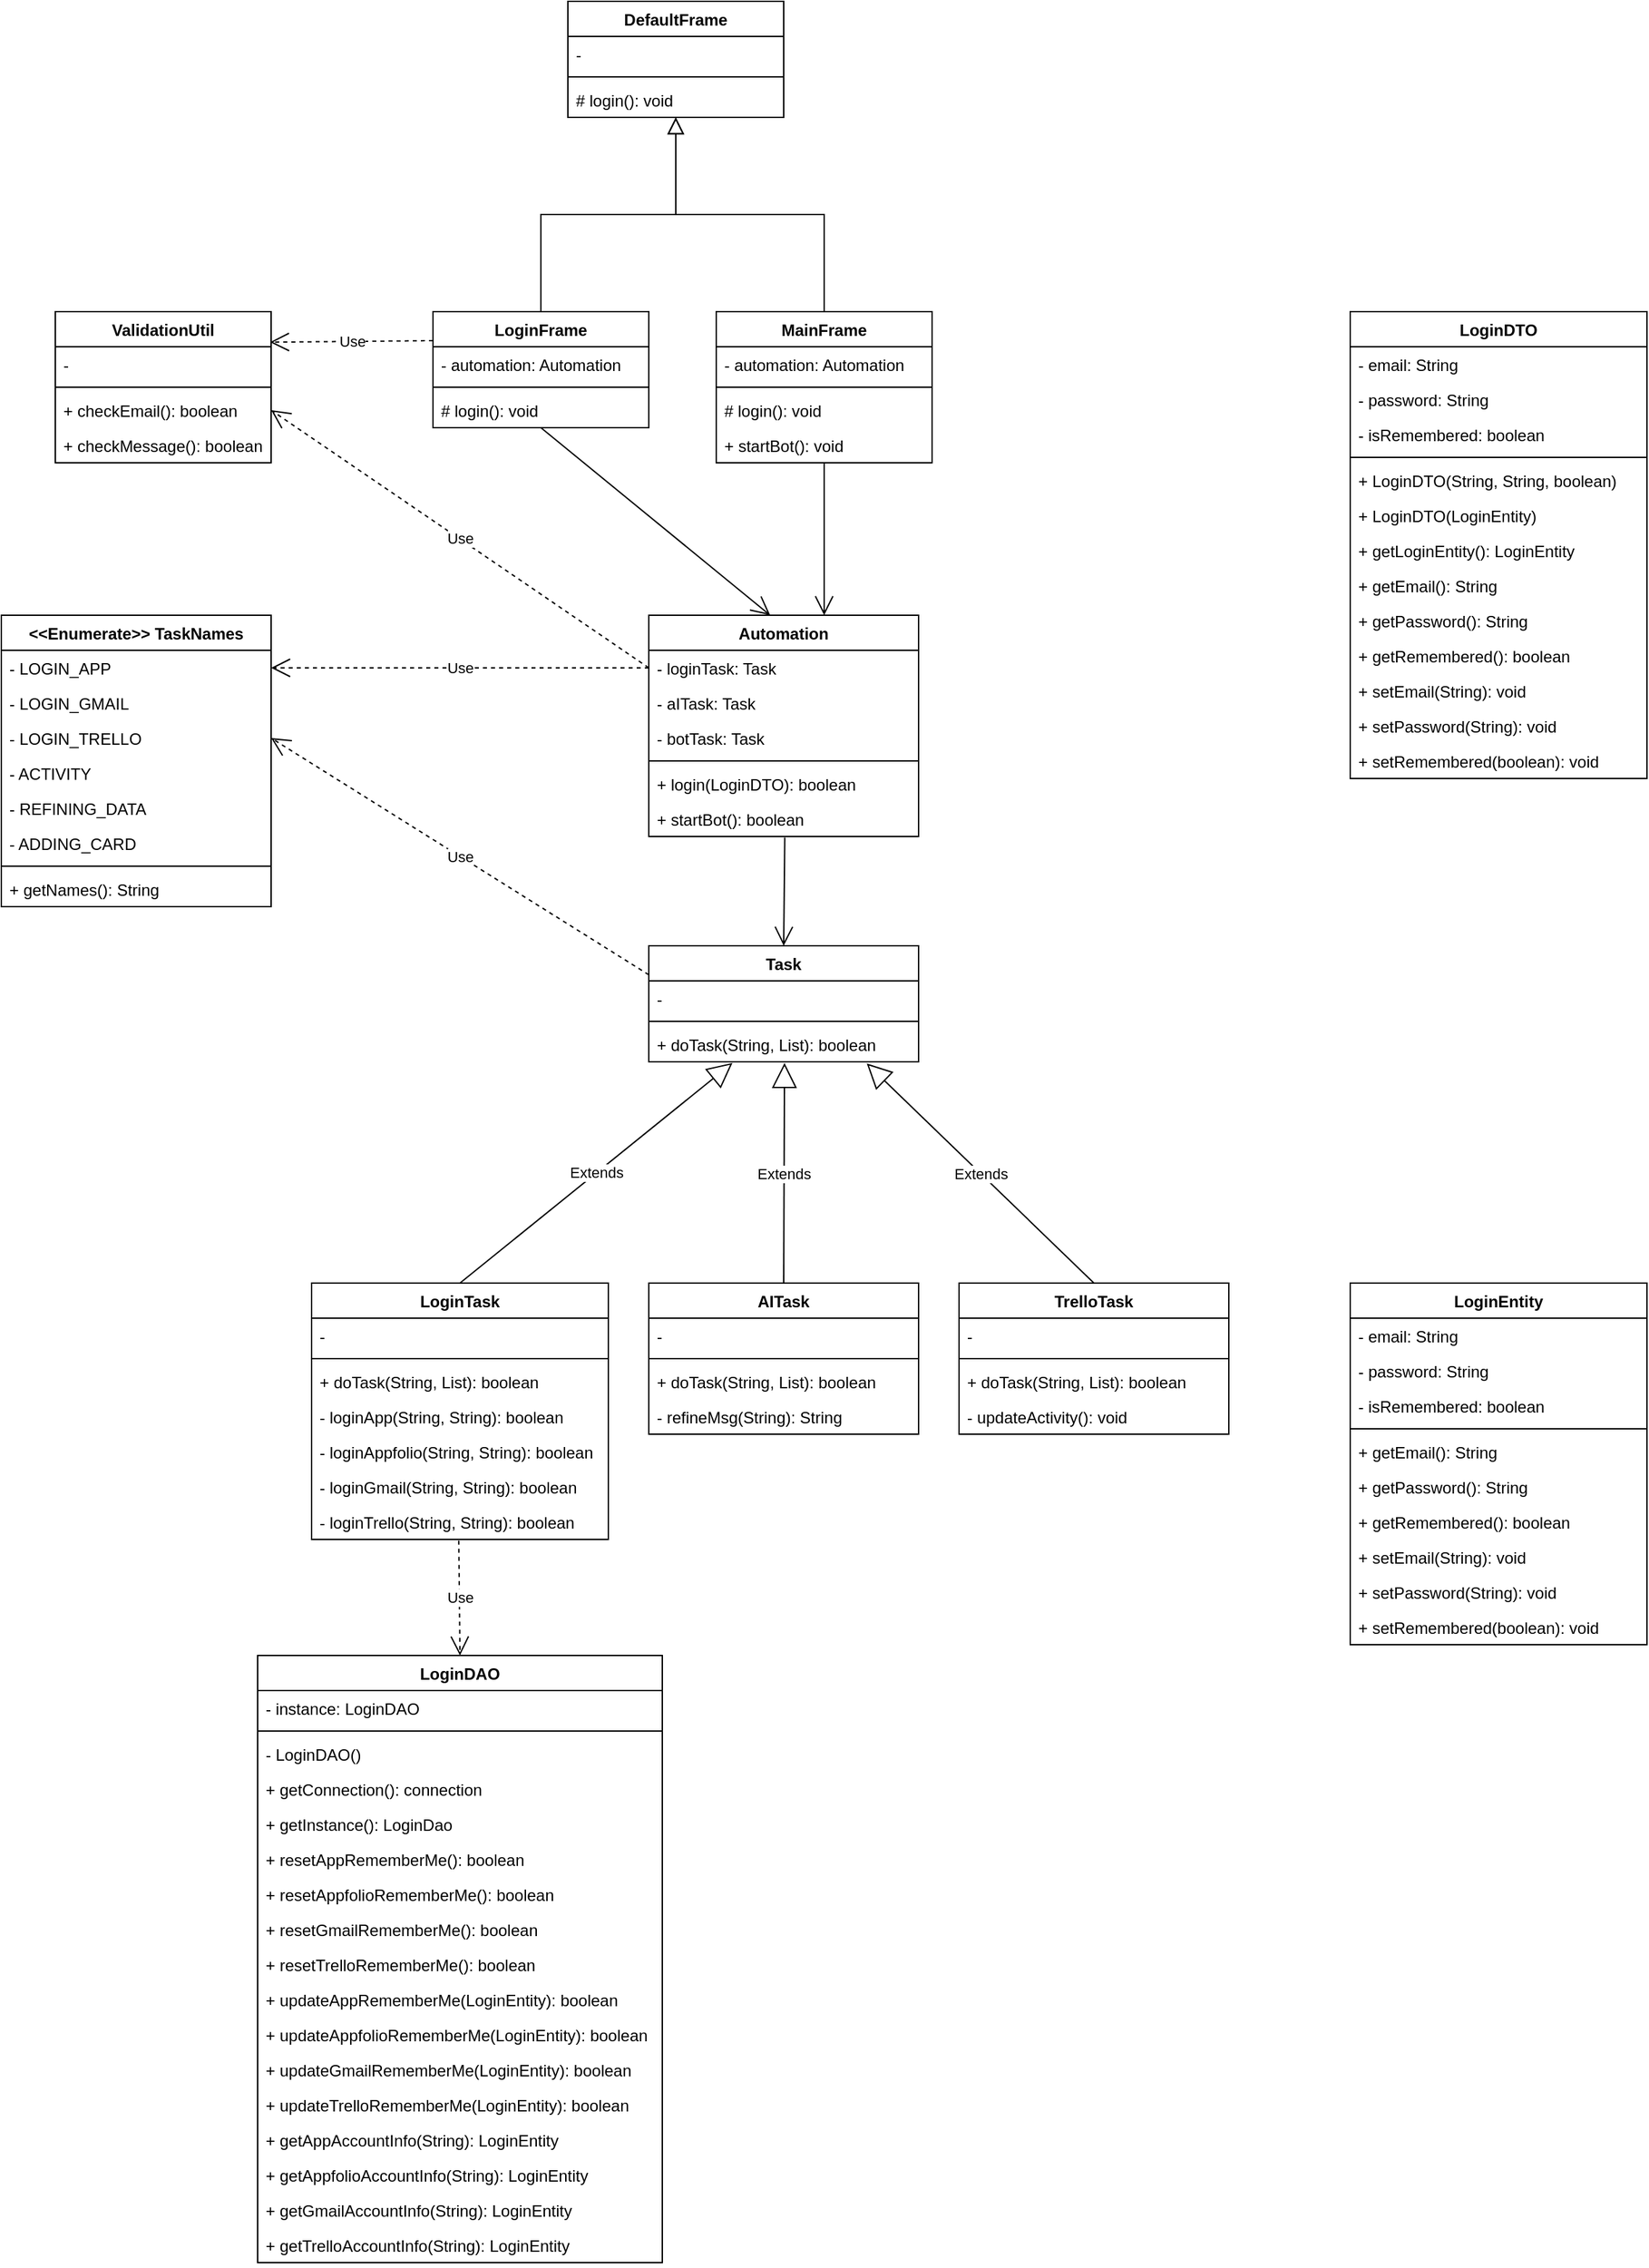 <mxfile version="17.4.5" type="device"><diagram id="C5RBs43oDa-KdzZeNtuy" name="Page-1"><mxGraphModel dx="1552" dy="434" grid="1" gridSize="10" guides="1" tooltips="1" connect="1" arrows="1" fold="1" page="1" pageScale="1" pageWidth="827" pageHeight="1169" math="0" shadow="0"><root><mxCell id="WIyWlLk6GJQsqaUBKTNV-0"/><mxCell id="WIyWlLk6GJQsqaUBKTNV-1" parent="WIyWlLk6GJQsqaUBKTNV-0"/><mxCell id="zkfFHV4jXpPFQw0GAbJ--12" value="" style="endArrow=block;endSize=10;endFill=0;shadow=0;strokeWidth=1;rounded=0;edgeStyle=elbowEdgeStyle;elbow=vertical;entryX=0.5;entryY=1;entryDx=0;entryDy=0;exitX=0.5;exitY=0;exitDx=0;exitDy=0;" parent="WIyWlLk6GJQsqaUBKTNV-1" source="mtWx2DAdCbsgTACybazU-7" target="mtWx2DAdCbsgTACybazU-2" edge="1"><mxGeometry width="160" relative="1" as="geometry"><mxPoint x="200" y="360" as="sourcePoint"/><mxPoint x="300.0" y="258.0" as="targetPoint"/></mxGeometry></mxCell><mxCell id="zkfFHV4jXpPFQw0GAbJ--16" value="" style="endArrow=block;endSize=10;endFill=0;shadow=0;strokeWidth=1;rounded=0;edgeStyle=elbowEdgeStyle;elbow=vertical;entryX=0.5;entryY=1;entryDx=0;entryDy=0;exitX=0.5;exitY=0;exitDx=0;exitDy=0;" parent="WIyWlLk6GJQsqaUBKTNV-1" source="mtWx2DAdCbsgTACybazU-12" target="mtWx2DAdCbsgTACybazU-2" edge="1"><mxGeometry width="160" relative="1" as="geometry"><mxPoint x="410.0" y="360" as="sourcePoint"/><mxPoint x="300.0" y="258.0" as="targetPoint"/></mxGeometry></mxCell><mxCell id="mtWx2DAdCbsgTACybazU-2" value="DefaultFrame" style="swimlane;fontStyle=1;align=center;verticalAlign=top;childLayout=stackLayout;horizontal=1;startSize=26;horizontalStack=0;resizeParent=1;resizeParentMax=0;resizeLast=0;collapsible=1;marginBottom=0;" parent="WIyWlLk6GJQsqaUBKTNV-1" vertex="1"><mxGeometry x="220" y="130" width="160" height="86" as="geometry"><mxRectangle x="540" y="460" width="110" height="26" as="alternateBounds"/></mxGeometry></mxCell><mxCell id="mtWx2DAdCbsgTACybazU-6" value="-" style="text;strokeColor=none;fillColor=none;align=left;verticalAlign=top;spacingLeft=4;spacingRight=4;overflow=hidden;rotatable=0;points=[[0,0.5],[1,0.5]];portConstraint=eastwest;" parent="mtWx2DAdCbsgTACybazU-2" vertex="1"><mxGeometry y="26" width="160" height="26" as="geometry"/></mxCell><mxCell id="mtWx2DAdCbsgTACybazU-4" value="" style="line;strokeWidth=1;fillColor=none;align=left;verticalAlign=middle;spacingTop=-1;spacingLeft=3;spacingRight=3;rotatable=0;labelPosition=right;points=[];portConstraint=eastwest;" parent="mtWx2DAdCbsgTACybazU-2" vertex="1"><mxGeometry y="52" width="160" height="8" as="geometry"/></mxCell><mxCell id="mtWx2DAdCbsgTACybazU-16" value="# login(): void" style="text;strokeColor=none;fillColor=none;align=left;verticalAlign=top;spacingLeft=4;spacingRight=4;overflow=hidden;rotatable=0;points=[[0,0.5],[1,0.5]];portConstraint=eastwest;" parent="mtWx2DAdCbsgTACybazU-2" vertex="1"><mxGeometry y="60" width="160" height="26" as="geometry"/></mxCell><mxCell id="mtWx2DAdCbsgTACybazU-7" value="LoginFrame" style="swimlane;fontStyle=1;align=center;verticalAlign=top;childLayout=stackLayout;horizontal=1;startSize=26;horizontalStack=0;resizeParent=1;resizeParentMax=0;resizeLast=0;collapsible=1;marginBottom=0;" parent="WIyWlLk6GJQsqaUBKTNV-1" vertex="1"><mxGeometry x="120" y="360" width="160" height="86" as="geometry"><mxRectangle x="540" y="460" width="110" height="26" as="alternateBounds"/></mxGeometry></mxCell><mxCell id="mtWx2DAdCbsgTACybazU-89" value="- automation: Automation" style="text;strokeColor=none;fillColor=none;align=left;verticalAlign=top;spacingLeft=4;spacingRight=4;overflow=hidden;rotatable=0;points=[[0,0.5],[1,0.5]];portConstraint=eastwest;" parent="mtWx2DAdCbsgTACybazU-7" vertex="1"><mxGeometry y="26" width="160" height="26" as="geometry"/></mxCell><mxCell id="mtWx2DAdCbsgTACybazU-10" value="" style="line;strokeWidth=1;fillColor=none;align=left;verticalAlign=middle;spacingTop=-1;spacingLeft=3;spacingRight=3;rotatable=0;labelPosition=right;points=[];portConstraint=eastwest;" parent="mtWx2DAdCbsgTACybazU-7" vertex="1"><mxGeometry y="52" width="160" height="8" as="geometry"/></mxCell><mxCell id="mtWx2DAdCbsgTACybazU-90" value="# login(): void" style="text;strokeColor=none;fillColor=none;align=left;verticalAlign=top;spacingLeft=4;spacingRight=4;overflow=hidden;rotatable=0;points=[[0,0.5],[1,0.5]];portConstraint=eastwest;" parent="mtWx2DAdCbsgTACybazU-7" vertex="1"><mxGeometry y="60" width="160" height="26" as="geometry"/></mxCell><mxCell id="mtWx2DAdCbsgTACybazU-12" value="MainFrame" style="swimlane;fontStyle=1;align=center;verticalAlign=top;childLayout=stackLayout;horizontal=1;startSize=26;horizontalStack=0;resizeParent=1;resizeParentMax=0;resizeLast=0;collapsible=1;marginBottom=0;" parent="WIyWlLk6GJQsqaUBKTNV-1" vertex="1"><mxGeometry x="330" y="360" width="160" height="112" as="geometry"><mxRectangle x="540" y="460" width="110" height="26" as="alternateBounds"/></mxGeometry></mxCell><mxCell id="mtWx2DAdCbsgTACybazU-13" value="- automation: Automation" style="text;strokeColor=none;fillColor=none;align=left;verticalAlign=top;spacingLeft=4;spacingRight=4;overflow=hidden;rotatable=0;points=[[0,0.5],[1,0.5]];portConstraint=eastwest;" parent="mtWx2DAdCbsgTACybazU-12" vertex="1"><mxGeometry y="26" width="160" height="26" as="geometry"/></mxCell><mxCell id="mtWx2DAdCbsgTACybazU-15" value="" style="line;strokeWidth=1;fillColor=none;align=left;verticalAlign=middle;spacingTop=-1;spacingLeft=3;spacingRight=3;rotatable=0;labelPosition=right;points=[];portConstraint=eastwest;" parent="mtWx2DAdCbsgTACybazU-12" vertex="1"><mxGeometry y="52" width="160" height="8" as="geometry"/></mxCell><mxCell id="mtWx2DAdCbsgTACybazU-91" value="# login(): void" style="text;strokeColor=none;fillColor=none;align=left;verticalAlign=top;spacingLeft=4;spacingRight=4;overflow=hidden;rotatable=0;points=[[0,0.5],[1,0.5]];portConstraint=eastwest;" parent="mtWx2DAdCbsgTACybazU-12" vertex="1"><mxGeometry y="60" width="160" height="26" as="geometry"/></mxCell><mxCell id="mtWx2DAdCbsgTACybazU-25" value="+ startBot(): void" style="text;strokeColor=none;fillColor=none;align=left;verticalAlign=top;spacingLeft=4;spacingRight=4;overflow=hidden;rotatable=0;points=[[0,0.5],[1,0.5]];portConstraint=eastwest;" parent="mtWx2DAdCbsgTACybazU-12" vertex="1"><mxGeometry y="86" width="160" height="26" as="geometry"/></mxCell><mxCell id="mtWx2DAdCbsgTACybazU-18" value="ValidationUtil" style="swimlane;fontStyle=1;align=center;verticalAlign=top;childLayout=stackLayout;horizontal=1;startSize=26;horizontalStack=0;resizeParent=1;resizeParentMax=0;resizeLast=0;collapsible=1;marginBottom=0;" parent="WIyWlLk6GJQsqaUBKTNV-1" vertex="1"><mxGeometry x="-160" y="360" width="160" height="112" as="geometry"><mxRectangle x="540" y="460" width="110" height="26" as="alternateBounds"/></mxGeometry></mxCell><mxCell id="mtWx2DAdCbsgTACybazU-19" value="-" style="text;strokeColor=none;fillColor=none;align=left;verticalAlign=top;spacingLeft=4;spacingRight=4;overflow=hidden;rotatable=0;points=[[0,0.5],[1,0.5]];portConstraint=eastwest;" parent="mtWx2DAdCbsgTACybazU-18" vertex="1"><mxGeometry y="26" width="160" height="26" as="geometry"/></mxCell><mxCell id="mtWx2DAdCbsgTACybazU-21" value="" style="line;strokeWidth=1;fillColor=none;align=left;verticalAlign=middle;spacingTop=-1;spacingLeft=3;spacingRight=3;rotatable=0;labelPosition=right;points=[];portConstraint=eastwest;" parent="mtWx2DAdCbsgTACybazU-18" vertex="1"><mxGeometry y="52" width="160" height="8" as="geometry"/></mxCell><mxCell id="mtWx2DAdCbsgTACybazU-22" value="+ checkEmail(): boolean" style="text;strokeColor=none;fillColor=none;align=left;verticalAlign=top;spacingLeft=4;spacingRight=4;overflow=hidden;rotatable=0;points=[[0,0.5],[1,0.5]];portConstraint=eastwest;" parent="mtWx2DAdCbsgTACybazU-18" vertex="1"><mxGeometry y="60" width="160" height="26" as="geometry"/></mxCell><mxCell id="mtWx2DAdCbsgTACybazU-26" value="+ checkMessage(): boolean" style="text;strokeColor=none;fillColor=none;align=left;verticalAlign=top;spacingLeft=4;spacingRight=4;overflow=hidden;rotatable=0;points=[[0,0.5],[1,0.5]];portConstraint=eastwest;" parent="mtWx2DAdCbsgTACybazU-18" vertex="1"><mxGeometry y="86" width="160" height="26" as="geometry"/></mxCell><mxCell id="mtWx2DAdCbsgTACybazU-23" value="Use" style="endArrow=open;endSize=12;dashed=1;html=1;rounded=0;exitX=0;exitY=0.25;exitDx=0;exitDy=0;entryX=0.995;entryY=0.202;entryDx=0;entryDy=0;entryPerimeter=0;" parent="WIyWlLk6GJQsqaUBKTNV-1" source="mtWx2DAdCbsgTACybazU-7" target="mtWx2DAdCbsgTACybazU-18" edge="1"><mxGeometry width="160" relative="1" as="geometry"><mxPoint x="410" y="320" as="sourcePoint"/><mxPoint x="570" y="320" as="targetPoint"/></mxGeometry></mxCell><mxCell id="mtWx2DAdCbsgTACybazU-28" value="LoginTask" style="swimlane;fontStyle=1;align=center;verticalAlign=top;childLayout=stackLayout;horizontal=1;startSize=26;horizontalStack=0;resizeParent=1;resizeParentMax=0;resizeLast=0;collapsible=1;marginBottom=0;" parent="WIyWlLk6GJQsqaUBKTNV-1" vertex="1"><mxGeometry x="30" y="1080" width="220" height="190" as="geometry"><mxRectangle x="540" y="460" width="110" height="26" as="alternateBounds"/></mxGeometry></mxCell><mxCell id="mtWx2DAdCbsgTACybazU-29" value="- " style="text;strokeColor=none;fillColor=none;align=left;verticalAlign=top;spacingLeft=4;spacingRight=4;overflow=hidden;rotatable=0;points=[[0,0.5],[1,0.5]];portConstraint=eastwest;" parent="mtWx2DAdCbsgTACybazU-28" vertex="1"><mxGeometry y="26" width="220" height="26" as="geometry"/></mxCell><mxCell id="mtWx2DAdCbsgTACybazU-31" value="" style="line;strokeWidth=1;fillColor=none;align=left;verticalAlign=middle;spacingTop=-1;spacingLeft=3;spacingRight=3;rotatable=0;labelPosition=right;points=[];portConstraint=eastwest;" parent="mtWx2DAdCbsgTACybazU-28" vertex="1"><mxGeometry y="52" width="220" height="8" as="geometry"/></mxCell><mxCell id="mtWx2DAdCbsgTACybazU-43" value="+ doTask(String, List): boolean" style="text;strokeColor=none;fillColor=none;align=left;verticalAlign=top;spacingLeft=4;spacingRight=4;overflow=hidden;rotatable=0;points=[[0,0.5],[1,0.5]];portConstraint=eastwest;" parent="mtWx2DAdCbsgTACybazU-28" vertex="1"><mxGeometry y="60" width="220" height="26" as="geometry"/></mxCell><mxCell id="mtWx2DAdCbsgTACybazU-32" value="- loginApp(String, String): boolean" style="text;strokeColor=none;fillColor=none;align=left;verticalAlign=top;spacingLeft=4;spacingRight=4;overflow=hidden;rotatable=0;points=[[0,0.5],[1,0.5]];portConstraint=eastwest;" parent="mtWx2DAdCbsgTACybazU-28" vertex="1"><mxGeometry y="86" width="220" height="26" as="geometry"/></mxCell><mxCell id="qlw5El0YvmKLottICCLX-31" value="- loginAppfolio(String, String): boolean" style="text;strokeColor=none;fillColor=none;align=left;verticalAlign=top;spacingLeft=4;spacingRight=4;overflow=hidden;rotatable=0;points=[[0,0.5],[1,0.5]];portConstraint=eastwest;" vertex="1" parent="mtWx2DAdCbsgTACybazU-28"><mxGeometry y="112" width="220" height="26" as="geometry"/></mxCell><mxCell id="mtWx2DAdCbsgTACybazU-34" value="- loginGmail(String, String): boolean" style="text;strokeColor=none;fillColor=none;align=left;verticalAlign=top;spacingLeft=4;spacingRight=4;overflow=hidden;rotatable=0;points=[[0,0.5],[1,0.5]];portConstraint=eastwest;" parent="mtWx2DAdCbsgTACybazU-28" vertex="1"><mxGeometry y="138" width="220" height="26" as="geometry"/></mxCell><mxCell id="mtWx2DAdCbsgTACybazU-33" value="- loginTrello(String, String): boolean" style="text;strokeColor=none;fillColor=none;align=left;verticalAlign=top;spacingLeft=4;spacingRight=4;overflow=hidden;rotatable=0;points=[[0,0.5],[1,0.5]];portConstraint=eastwest;" parent="mtWx2DAdCbsgTACybazU-28" vertex="1"><mxGeometry y="164" width="220" height="26" as="geometry"/></mxCell><mxCell id="mtWx2DAdCbsgTACybazU-36" value="Task" style="swimlane;fontStyle=1;align=center;verticalAlign=top;childLayout=stackLayout;horizontal=1;startSize=26;horizontalStack=0;resizeParent=1;resizeParentMax=0;resizeLast=0;collapsible=1;marginBottom=0;" parent="WIyWlLk6GJQsqaUBKTNV-1" vertex="1"><mxGeometry x="280" y="830" width="200" height="86" as="geometry"><mxRectangle x="540" y="460" width="110" height="26" as="alternateBounds"/></mxGeometry></mxCell><mxCell id="mtWx2DAdCbsgTACybazU-37" value="-" style="text;strokeColor=none;fillColor=none;align=left;verticalAlign=top;spacingLeft=4;spacingRight=4;overflow=hidden;rotatable=0;points=[[0,0.5],[1,0.5]];portConstraint=eastwest;" parent="mtWx2DAdCbsgTACybazU-36" vertex="1"><mxGeometry y="26" width="200" height="26" as="geometry"/></mxCell><mxCell id="mtWx2DAdCbsgTACybazU-38" value="" style="line;strokeWidth=1;fillColor=none;align=left;verticalAlign=middle;spacingTop=-1;spacingLeft=3;spacingRight=3;rotatable=0;labelPosition=right;points=[];portConstraint=eastwest;" parent="mtWx2DAdCbsgTACybazU-36" vertex="1"><mxGeometry y="52" width="200" height="8" as="geometry"/></mxCell><mxCell id="mtWx2DAdCbsgTACybazU-39" value="+ doTask(String, List): boolean" style="text;strokeColor=none;fillColor=none;align=left;verticalAlign=top;spacingLeft=4;spacingRight=4;overflow=hidden;rotatable=0;points=[[0,0.5],[1,0.5]];portConstraint=eastwest;" parent="mtWx2DAdCbsgTACybazU-36" vertex="1"><mxGeometry y="60" width="200" height="26" as="geometry"/></mxCell><mxCell id="mtWx2DAdCbsgTACybazU-42" value="Extends" style="endArrow=block;endSize=16;endFill=0;html=1;rounded=0;entryX=0.31;entryY=1.033;entryDx=0;entryDy=0;exitX=0.5;exitY=0;exitDx=0;exitDy=0;entryPerimeter=0;" parent="WIyWlLk6GJQsqaUBKTNV-1" source="mtWx2DAdCbsgTACybazU-28" target="mtWx2DAdCbsgTACybazU-39" edge="1"><mxGeometry width="160" relative="1" as="geometry"><mxPoint x="150" y="1080" as="sourcePoint"/><mxPoint x="10" y="1070" as="targetPoint"/></mxGeometry></mxCell><mxCell id="mtWx2DAdCbsgTACybazU-44" value="&lt;&lt;Enumerate&gt;&gt; TaskNames" style="swimlane;fontStyle=1;align=center;verticalAlign=top;childLayout=stackLayout;horizontal=1;startSize=26;horizontalStack=0;resizeParent=1;resizeParentMax=0;resizeLast=0;collapsible=1;marginBottom=0;" parent="WIyWlLk6GJQsqaUBKTNV-1" vertex="1"><mxGeometry x="-200" y="585" width="200" height="216" as="geometry"><mxRectangle x="540" y="460" width="110" height="26" as="alternateBounds"/></mxGeometry></mxCell><mxCell id="mtWx2DAdCbsgTACybazU-45" value="- LOGIN_APP" style="text;strokeColor=none;fillColor=none;align=left;verticalAlign=top;spacingLeft=4;spacingRight=4;overflow=hidden;rotatable=0;points=[[0,0.5],[1,0.5]];portConstraint=eastwest;" parent="mtWx2DAdCbsgTACybazU-44" vertex="1"><mxGeometry y="26" width="200" height="26" as="geometry"/></mxCell><mxCell id="mtWx2DAdCbsgTACybazU-51" value="- LOGIN_GMAIL" style="text;strokeColor=none;fillColor=none;align=left;verticalAlign=top;spacingLeft=4;spacingRight=4;overflow=hidden;rotatable=0;points=[[0,0.5],[1,0.5]];portConstraint=eastwest;" parent="mtWx2DAdCbsgTACybazU-44" vertex="1"><mxGeometry y="52" width="200" height="26" as="geometry"/></mxCell><mxCell id="mtWx2DAdCbsgTACybazU-52" value="- LOGIN_TRELLO" style="text;strokeColor=none;fillColor=none;align=left;verticalAlign=top;spacingLeft=4;spacingRight=4;overflow=hidden;rotatable=0;points=[[0,0.5],[1,0.5]];portConstraint=eastwest;" parent="mtWx2DAdCbsgTACybazU-44" vertex="1"><mxGeometry y="78" width="200" height="26" as="geometry"/></mxCell><mxCell id="mtWx2DAdCbsgTACybazU-48" value="- ACTIVITY" style="text;strokeColor=none;fillColor=none;align=left;verticalAlign=top;spacingLeft=4;spacingRight=4;overflow=hidden;rotatable=0;points=[[0,0.5],[1,0.5]];portConstraint=eastwest;" parent="mtWx2DAdCbsgTACybazU-44" vertex="1"><mxGeometry y="104" width="200" height="26" as="geometry"/></mxCell><mxCell id="mtWx2DAdCbsgTACybazU-49" value="- REFINING_DATA" style="text;strokeColor=none;fillColor=none;align=left;verticalAlign=top;spacingLeft=4;spacingRight=4;overflow=hidden;rotatable=0;points=[[0,0.5],[1,0.5]];portConstraint=eastwest;" parent="mtWx2DAdCbsgTACybazU-44" vertex="1"><mxGeometry y="130" width="200" height="26" as="geometry"/></mxCell><mxCell id="mtWx2DAdCbsgTACybazU-50" value="- ADDING_CARD" style="text;strokeColor=none;fillColor=none;align=left;verticalAlign=top;spacingLeft=4;spacingRight=4;overflow=hidden;rotatable=0;points=[[0,0.5],[1,0.5]];portConstraint=eastwest;" parent="mtWx2DAdCbsgTACybazU-44" vertex="1"><mxGeometry y="156" width="200" height="26" as="geometry"/></mxCell><mxCell id="mtWx2DAdCbsgTACybazU-46" value="" style="line;strokeWidth=1;fillColor=none;align=left;verticalAlign=middle;spacingTop=-1;spacingLeft=3;spacingRight=3;rotatable=0;labelPosition=right;points=[];portConstraint=eastwest;" parent="mtWx2DAdCbsgTACybazU-44" vertex="1"><mxGeometry y="182" width="200" height="8" as="geometry"/></mxCell><mxCell id="mtWx2DAdCbsgTACybazU-47" value="+ getNames(): String" style="text;strokeColor=none;fillColor=none;align=left;verticalAlign=top;spacingLeft=4;spacingRight=4;overflow=hidden;rotatable=0;points=[[0,0.5],[1,0.5]];portConstraint=eastwest;" parent="mtWx2DAdCbsgTACybazU-44" vertex="1"><mxGeometry y="190" width="200" height="26" as="geometry"/></mxCell><mxCell id="mtWx2DAdCbsgTACybazU-55" value="AITask" style="swimlane;fontStyle=1;align=center;verticalAlign=top;childLayout=stackLayout;horizontal=1;startSize=26;horizontalStack=0;resizeParent=1;resizeParentMax=0;resizeLast=0;collapsible=1;marginBottom=0;" parent="WIyWlLk6GJQsqaUBKTNV-1" vertex="1"><mxGeometry x="280" y="1080" width="200" height="112" as="geometry"><mxRectangle x="540" y="460" width="110" height="26" as="alternateBounds"/></mxGeometry></mxCell><mxCell id="mtWx2DAdCbsgTACybazU-56" value="- " style="text;strokeColor=none;fillColor=none;align=left;verticalAlign=top;spacingLeft=4;spacingRight=4;overflow=hidden;rotatable=0;points=[[0,0.5],[1,0.5]];portConstraint=eastwest;" parent="mtWx2DAdCbsgTACybazU-55" vertex="1"><mxGeometry y="26" width="200" height="26" as="geometry"/></mxCell><mxCell id="mtWx2DAdCbsgTACybazU-57" value="" style="line;strokeWidth=1;fillColor=none;align=left;verticalAlign=middle;spacingTop=-1;spacingLeft=3;spacingRight=3;rotatable=0;labelPosition=right;points=[];portConstraint=eastwest;" parent="mtWx2DAdCbsgTACybazU-55" vertex="1"><mxGeometry y="52" width="200" height="8" as="geometry"/></mxCell><mxCell id="mtWx2DAdCbsgTACybazU-58" value="+ doTask(String, List): boolean" style="text;strokeColor=none;fillColor=none;align=left;verticalAlign=top;spacingLeft=4;spacingRight=4;overflow=hidden;rotatable=0;points=[[0,0.5],[1,0.5]];portConstraint=eastwest;" parent="mtWx2DAdCbsgTACybazU-55" vertex="1"><mxGeometry y="60" width="200" height="26" as="geometry"/></mxCell><mxCell id="mtWx2DAdCbsgTACybazU-59" value="- refineMsg(String): String" style="text;strokeColor=none;fillColor=none;align=left;verticalAlign=top;spacingLeft=4;spacingRight=4;overflow=hidden;rotatable=0;points=[[0,0.5],[1,0.5]];portConstraint=eastwest;" parent="mtWx2DAdCbsgTACybazU-55" vertex="1"><mxGeometry y="86" width="200" height="26" as="geometry"/></mxCell><mxCell id="mtWx2DAdCbsgTACybazU-62" value="Extends" style="endArrow=block;endSize=16;endFill=0;html=1;rounded=0;entryX=0.503;entryY=1.033;entryDx=0;entryDy=0;exitX=0.5;exitY=0;exitDx=0;exitDy=0;entryPerimeter=0;" parent="WIyWlLk6GJQsqaUBKTNV-1" source="mtWx2DAdCbsgTACybazU-55" target="mtWx2DAdCbsgTACybazU-39" edge="1"><mxGeometry width="160" relative="1" as="geometry"><mxPoint x="160" y="1090" as="sourcePoint"/><mxPoint x="260" y="923.0" as="targetPoint"/></mxGeometry></mxCell><mxCell id="mtWx2DAdCbsgTACybazU-63" value="" style="endArrow=open;endFill=1;endSize=12;html=1;rounded=0;" parent="WIyWlLk6GJQsqaUBKTNV-1" edge="1"><mxGeometry width="160" relative="1" as="geometry"><mxPoint x="410" y="472" as="sourcePoint"/><mxPoint x="410" y="585" as="targetPoint"/></mxGeometry></mxCell><mxCell id="mtWx2DAdCbsgTACybazU-64" value="" style="endArrow=open;endFill=1;endSize=12;html=1;rounded=0;exitX=0.5;exitY=1;exitDx=0;exitDy=0;" parent="WIyWlLk6GJQsqaUBKTNV-1" source="mtWx2DAdCbsgTACybazU-7" edge="1"><mxGeometry width="160" relative="1" as="geometry"><mxPoint x="448.8" y="480.882" as="sourcePoint"/><mxPoint x="370" y="585" as="targetPoint"/></mxGeometry></mxCell><mxCell id="mtWx2DAdCbsgTACybazU-65" value="TrelloTask" style="swimlane;fontStyle=1;align=center;verticalAlign=top;childLayout=stackLayout;horizontal=1;startSize=26;horizontalStack=0;resizeParent=1;resizeParentMax=0;resizeLast=0;collapsible=1;marginBottom=0;" parent="WIyWlLk6GJQsqaUBKTNV-1" vertex="1"><mxGeometry x="510" y="1080" width="200" height="112" as="geometry"><mxRectangle x="540" y="460" width="110" height="26" as="alternateBounds"/></mxGeometry></mxCell><mxCell id="mtWx2DAdCbsgTACybazU-66" value="- " style="text;strokeColor=none;fillColor=none;align=left;verticalAlign=top;spacingLeft=4;spacingRight=4;overflow=hidden;rotatable=0;points=[[0,0.5],[1,0.5]];portConstraint=eastwest;" parent="mtWx2DAdCbsgTACybazU-65" vertex="1"><mxGeometry y="26" width="200" height="26" as="geometry"/></mxCell><mxCell id="mtWx2DAdCbsgTACybazU-67" value="" style="line;strokeWidth=1;fillColor=none;align=left;verticalAlign=middle;spacingTop=-1;spacingLeft=3;spacingRight=3;rotatable=0;labelPosition=right;points=[];portConstraint=eastwest;" parent="mtWx2DAdCbsgTACybazU-65" vertex="1"><mxGeometry y="52" width="200" height="8" as="geometry"/></mxCell><mxCell id="mtWx2DAdCbsgTACybazU-68" value="+ doTask(String, List): boolean" style="text;strokeColor=none;fillColor=none;align=left;verticalAlign=top;spacingLeft=4;spacingRight=4;overflow=hidden;rotatable=0;points=[[0,0.5],[1,0.5]];portConstraint=eastwest;" parent="mtWx2DAdCbsgTACybazU-65" vertex="1"><mxGeometry y="60" width="200" height="26" as="geometry"/></mxCell><mxCell id="mtWx2DAdCbsgTACybazU-70" value="- updateActivity(): void" style="text;strokeColor=none;fillColor=none;align=left;verticalAlign=top;spacingLeft=4;spacingRight=4;overflow=hidden;rotatable=0;points=[[0,0.5],[1,0.5]];portConstraint=eastwest;" parent="mtWx2DAdCbsgTACybazU-65" vertex="1"><mxGeometry y="86" width="200" height="26" as="geometry"/></mxCell><mxCell id="mtWx2DAdCbsgTACybazU-72" value="Extends" style="endArrow=block;endSize=16;endFill=0;html=1;rounded=0;entryX=0.808;entryY=1.048;entryDx=0;entryDy=0;exitX=0.5;exitY=0;exitDx=0;exitDy=0;entryPerimeter=0;" parent="WIyWlLk6GJQsqaUBKTNV-1" source="mtWx2DAdCbsgTACybazU-65" target="mtWx2DAdCbsgTACybazU-39" edge="1"><mxGeometry width="160" relative="1" as="geometry"><mxPoint x="390" y="1090" as="sourcePoint"/><mxPoint x="390.6" y="926.858" as="targetPoint"/></mxGeometry></mxCell><mxCell id="mtWx2DAdCbsgTACybazU-73" value="Use" style="endArrow=open;endSize=12;dashed=1;html=1;rounded=0;exitX=0;exitY=0.25;exitDx=0;exitDy=0;entryX=1;entryY=0.5;entryDx=0;entryDy=0;" parent="WIyWlLk6GJQsqaUBKTNV-1" source="mtWx2DAdCbsgTACybazU-36" target="mtWx2DAdCbsgTACybazU-52" edge="1"><mxGeometry width="160" relative="1" as="geometry"><mxPoint x="130" y="630" as="sourcePoint"/><mxPoint x="10" y="630.008" as="targetPoint"/></mxGeometry></mxCell><mxCell id="mtWx2DAdCbsgTACybazU-74" value="Automation" style="swimlane;fontStyle=1;align=center;verticalAlign=top;childLayout=stackLayout;horizontal=1;startSize=26;horizontalStack=0;resizeParent=1;resizeParentMax=0;resizeLast=0;collapsible=1;marginBottom=0;" parent="WIyWlLk6GJQsqaUBKTNV-1" vertex="1"><mxGeometry x="280" y="585" width="200" height="164" as="geometry"><mxRectangle x="540" y="460" width="110" height="26" as="alternateBounds"/></mxGeometry></mxCell><mxCell id="mtWx2DAdCbsgTACybazU-75" value="- loginTask: Task" style="text;strokeColor=none;fillColor=none;align=left;verticalAlign=top;spacingLeft=4;spacingRight=4;overflow=hidden;rotatable=0;points=[[0,0.5],[1,0.5]];portConstraint=eastwest;" parent="mtWx2DAdCbsgTACybazU-74" vertex="1"><mxGeometry y="26" width="200" height="26" as="geometry"/></mxCell><mxCell id="mtWx2DAdCbsgTACybazU-78" value="- aITask: Task" style="text;strokeColor=none;fillColor=none;align=left;verticalAlign=top;spacingLeft=4;spacingRight=4;overflow=hidden;rotatable=0;points=[[0,0.5],[1,0.5]];portConstraint=eastwest;" parent="mtWx2DAdCbsgTACybazU-74" vertex="1"><mxGeometry y="52" width="200" height="26" as="geometry"/></mxCell><mxCell id="mtWx2DAdCbsgTACybazU-79" value="- botTask: Task" style="text;strokeColor=none;fillColor=none;align=left;verticalAlign=top;spacingLeft=4;spacingRight=4;overflow=hidden;rotatable=0;points=[[0,0.5],[1,0.5]];portConstraint=eastwest;" parent="mtWx2DAdCbsgTACybazU-74" vertex="1"><mxGeometry y="78" width="200" height="26" as="geometry"/></mxCell><mxCell id="mtWx2DAdCbsgTACybazU-76" value="" style="line;strokeWidth=1;fillColor=none;align=left;verticalAlign=middle;spacingTop=-1;spacingLeft=3;spacingRight=3;rotatable=0;labelPosition=right;points=[];portConstraint=eastwest;" parent="mtWx2DAdCbsgTACybazU-74" vertex="1"><mxGeometry y="104" width="200" height="8" as="geometry"/></mxCell><mxCell id="mtWx2DAdCbsgTACybazU-82" value="+ login(LoginDTO): boolean" style="text;strokeColor=none;fillColor=none;align=left;verticalAlign=top;spacingLeft=4;spacingRight=4;overflow=hidden;rotatable=0;points=[[0,0.5],[1,0.5]];portConstraint=eastwest;" parent="mtWx2DAdCbsgTACybazU-74" vertex="1"><mxGeometry y="112" width="200" height="26" as="geometry"/></mxCell><mxCell id="mtWx2DAdCbsgTACybazU-77" value="+ startBot(): boolean" style="text;strokeColor=none;fillColor=none;align=left;verticalAlign=top;spacingLeft=4;spacingRight=4;overflow=hidden;rotatable=0;points=[[0,0.5],[1,0.5]];portConstraint=eastwest;" parent="mtWx2DAdCbsgTACybazU-74" vertex="1"><mxGeometry y="138" width="200" height="26" as="geometry"/></mxCell><mxCell id="mtWx2DAdCbsgTACybazU-80" value="" style="endArrow=open;endFill=1;endSize=12;html=1;rounded=0;exitX=0.504;exitY=1.029;exitDx=0;exitDy=0;entryX=0.5;entryY=0;entryDx=0;entryDy=0;exitPerimeter=0;" parent="WIyWlLk6GJQsqaUBKTNV-1" source="mtWx2DAdCbsgTACybazU-77" target="mtWx2DAdCbsgTACybazU-36" edge="1"><mxGeometry width="160" relative="1" as="geometry"><mxPoint x="210" y="430" as="sourcePoint"/><mxPoint x="340" y="595" as="targetPoint"/></mxGeometry></mxCell><mxCell id="mtWx2DAdCbsgTACybazU-81" value="Use" style="endArrow=open;endSize=12;dashed=1;html=1;rounded=0;exitX=0;exitY=0.5;exitDx=0;exitDy=0;entryX=1;entryY=0.5;entryDx=0;entryDy=0;" parent="WIyWlLk6GJQsqaUBKTNV-1" source="mtWx2DAdCbsgTACybazU-75" target="mtWx2DAdCbsgTACybazU-45" edge="1"><mxGeometry width="160" relative="1" as="geometry"><mxPoint x="290" y="861.5" as="sourcePoint"/><mxPoint x="10" y="861.6" as="targetPoint"/></mxGeometry></mxCell><mxCell id="mtWx2DAdCbsgTACybazU-83" value="LoginDTO" style="swimlane;fontStyle=1;align=center;verticalAlign=top;childLayout=stackLayout;horizontal=1;startSize=26;horizontalStack=0;resizeParent=1;resizeParentMax=0;resizeLast=0;collapsible=1;marginBottom=0;" parent="WIyWlLk6GJQsqaUBKTNV-1" vertex="1"><mxGeometry x="800" y="360" width="220" height="346" as="geometry"><mxRectangle x="540" y="460" width="110" height="26" as="alternateBounds"/></mxGeometry></mxCell><mxCell id="mtWx2DAdCbsgTACybazU-84" value="- email: String" style="text;strokeColor=none;fillColor=none;align=left;verticalAlign=top;spacingLeft=4;spacingRight=4;overflow=hidden;rotatable=0;points=[[0,0.5],[1,0.5]];portConstraint=eastwest;" parent="mtWx2DAdCbsgTACybazU-83" vertex="1"><mxGeometry y="26" width="220" height="26" as="geometry"/></mxCell><mxCell id="mtWx2DAdCbsgTACybazU-88" value="- password: String" style="text;strokeColor=none;fillColor=none;align=left;verticalAlign=top;spacingLeft=4;spacingRight=4;overflow=hidden;rotatable=0;points=[[0,0.5],[1,0.5]];portConstraint=eastwest;" parent="mtWx2DAdCbsgTACybazU-83" vertex="1"><mxGeometry y="52" width="220" height="26" as="geometry"/></mxCell><mxCell id="qlw5El0YvmKLottICCLX-21" value="- isRemembered: boolean" style="text;strokeColor=none;fillColor=none;align=left;verticalAlign=top;spacingLeft=4;spacingRight=4;overflow=hidden;rotatable=0;points=[[0,0.5],[1,0.5]];portConstraint=eastwest;" vertex="1" parent="mtWx2DAdCbsgTACybazU-83"><mxGeometry y="78" width="220" height="26" as="geometry"/></mxCell><mxCell id="mtWx2DAdCbsgTACybazU-85" value="" style="line;strokeWidth=1;fillColor=none;align=left;verticalAlign=middle;spacingTop=-1;spacingLeft=3;spacingRight=3;rotatable=0;labelPosition=right;points=[];portConstraint=eastwest;" parent="mtWx2DAdCbsgTACybazU-83" vertex="1"><mxGeometry y="104" width="220" height="8" as="geometry"/></mxCell><mxCell id="qlw5El0YvmKLottICCLX-12" value="+ LoginDTO(String, String, boolean)" style="text;strokeColor=none;fillColor=none;align=left;verticalAlign=top;spacingLeft=4;spacingRight=4;overflow=hidden;rotatable=0;points=[[0,0.5],[1,0.5]];portConstraint=eastwest;" vertex="1" parent="mtWx2DAdCbsgTACybazU-83"><mxGeometry y="112" width="220" height="26" as="geometry"/></mxCell><mxCell id="qlw5El0YvmKLottICCLX-13" value="+ LoginDTO(LoginEntity)" style="text;strokeColor=none;fillColor=none;align=left;verticalAlign=top;spacingLeft=4;spacingRight=4;overflow=hidden;rotatable=0;points=[[0,0.5],[1,0.5]];portConstraint=eastwest;" vertex="1" parent="mtWx2DAdCbsgTACybazU-83"><mxGeometry y="138" width="220" height="26" as="geometry"/></mxCell><mxCell id="qlw5El0YvmKLottICCLX-14" value="+ getLoginEntity(): LoginEntity" style="text;strokeColor=none;fillColor=none;align=left;verticalAlign=top;spacingLeft=4;spacingRight=4;overflow=hidden;rotatable=0;points=[[0,0.5],[1,0.5]];portConstraint=eastwest;" vertex="1" parent="mtWx2DAdCbsgTACybazU-83"><mxGeometry y="164" width="220" height="26" as="geometry"/></mxCell><mxCell id="mtWx2DAdCbsgTACybazU-87" value="+ getEmail(): String" style="text;strokeColor=none;fillColor=none;align=left;verticalAlign=top;spacingLeft=4;spacingRight=4;overflow=hidden;rotatable=0;points=[[0,0.5],[1,0.5]];portConstraint=eastwest;" parent="mtWx2DAdCbsgTACybazU-83" vertex="1"><mxGeometry y="190" width="220" height="26" as="geometry"/></mxCell><mxCell id="qlw5El0YvmKLottICCLX-0" value="+ getPassword(): String" style="text;strokeColor=none;fillColor=none;align=left;verticalAlign=top;spacingLeft=4;spacingRight=4;overflow=hidden;rotatable=0;points=[[0,0.5],[1,0.5]];portConstraint=eastwest;" vertex="1" parent="mtWx2DAdCbsgTACybazU-83"><mxGeometry y="216" width="220" height="26" as="geometry"/></mxCell><mxCell id="qlw5El0YvmKLottICCLX-22" value="+ getRemembered(): boolean" style="text;strokeColor=none;fillColor=none;align=left;verticalAlign=top;spacingLeft=4;spacingRight=4;overflow=hidden;rotatable=0;points=[[0,0.5],[1,0.5]];portConstraint=eastwest;" vertex="1" parent="mtWx2DAdCbsgTACybazU-83"><mxGeometry y="242" width="220" height="26" as="geometry"/></mxCell><mxCell id="qlw5El0YvmKLottICCLX-2" value="+ setEmail(String): void" style="text;strokeColor=none;fillColor=none;align=left;verticalAlign=top;spacingLeft=4;spacingRight=4;overflow=hidden;rotatable=0;points=[[0,0.5],[1,0.5]];portConstraint=eastwest;" vertex="1" parent="mtWx2DAdCbsgTACybazU-83"><mxGeometry y="268" width="220" height="26" as="geometry"/></mxCell><mxCell id="qlw5El0YvmKLottICCLX-3" value="+ setPassword(String): void" style="text;strokeColor=none;fillColor=none;align=left;verticalAlign=top;spacingLeft=4;spacingRight=4;overflow=hidden;rotatable=0;points=[[0,0.5],[1,0.5]];portConstraint=eastwest;" vertex="1" parent="mtWx2DAdCbsgTACybazU-83"><mxGeometry y="294" width="220" height="26" as="geometry"/></mxCell><mxCell id="qlw5El0YvmKLottICCLX-23" value="+ setRemembered(boolean): void" style="text;strokeColor=none;fillColor=none;align=left;verticalAlign=top;spacingLeft=4;spacingRight=4;overflow=hidden;rotatable=0;points=[[0,0.5],[1,0.5]];portConstraint=eastwest;" vertex="1" parent="mtWx2DAdCbsgTACybazU-83"><mxGeometry y="320" width="220" height="26" as="geometry"/></mxCell><mxCell id="mtWx2DAdCbsgTACybazU-92" value="Use" style="endArrow=open;endSize=12;dashed=1;html=1;rounded=0;exitX=0;exitY=0.5;exitDx=0;exitDy=0;entryX=1;entryY=0.5;entryDx=0;entryDy=0;" parent="WIyWlLk6GJQsqaUBKTNV-1" source="mtWx2DAdCbsgTACybazU-75" target="mtWx2DAdCbsgTACybazU-22" edge="1"><mxGeometry width="160" relative="1" as="geometry"><mxPoint x="130" y="391.5" as="sourcePoint"/><mxPoint x="9.2" y="392.624" as="targetPoint"/></mxGeometry></mxCell><mxCell id="qlw5El0YvmKLottICCLX-4" value="LoginEntity" style="swimlane;fontStyle=1;align=center;verticalAlign=top;childLayout=stackLayout;horizontal=1;startSize=26;horizontalStack=0;resizeParent=1;resizeParentMax=0;resizeLast=0;collapsible=1;marginBottom=0;" vertex="1" parent="WIyWlLk6GJQsqaUBKTNV-1"><mxGeometry x="800" y="1080" width="220" height="268" as="geometry"><mxRectangle x="540" y="460" width="110" height="26" as="alternateBounds"/></mxGeometry></mxCell><mxCell id="qlw5El0YvmKLottICCLX-5" value="- email: String" style="text;strokeColor=none;fillColor=none;align=left;verticalAlign=top;spacingLeft=4;spacingRight=4;overflow=hidden;rotatable=0;points=[[0,0.5],[1,0.5]];portConstraint=eastwest;" vertex="1" parent="qlw5El0YvmKLottICCLX-4"><mxGeometry y="26" width="220" height="26" as="geometry"/></mxCell><mxCell id="qlw5El0YvmKLottICCLX-6" value="- password: String" style="text;strokeColor=none;fillColor=none;align=left;verticalAlign=top;spacingLeft=4;spacingRight=4;overflow=hidden;rotatable=0;points=[[0,0.5],[1,0.5]];portConstraint=eastwest;" vertex="1" parent="qlw5El0YvmKLottICCLX-4"><mxGeometry y="52" width="220" height="26" as="geometry"/></mxCell><mxCell id="qlw5El0YvmKLottICCLX-26" value="- isRemembered: boolean" style="text;strokeColor=none;fillColor=none;align=left;verticalAlign=top;spacingLeft=4;spacingRight=4;overflow=hidden;rotatable=0;points=[[0,0.5],[1,0.5]];portConstraint=eastwest;" vertex="1" parent="qlw5El0YvmKLottICCLX-4"><mxGeometry y="78" width="220" height="26" as="geometry"/></mxCell><mxCell id="qlw5El0YvmKLottICCLX-7" value="" style="line;strokeWidth=1;fillColor=none;align=left;verticalAlign=middle;spacingTop=-1;spacingLeft=3;spacingRight=3;rotatable=0;labelPosition=right;points=[];portConstraint=eastwest;" vertex="1" parent="qlw5El0YvmKLottICCLX-4"><mxGeometry y="104" width="220" height="8" as="geometry"/></mxCell><mxCell id="qlw5El0YvmKLottICCLX-8" value="+ getEmail(): String" style="text;strokeColor=none;fillColor=none;align=left;verticalAlign=top;spacingLeft=4;spacingRight=4;overflow=hidden;rotatable=0;points=[[0,0.5],[1,0.5]];portConstraint=eastwest;" vertex="1" parent="qlw5El0YvmKLottICCLX-4"><mxGeometry y="112" width="220" height="26" as="geometry"/></mxCell><mxCell id="qlw5El0YvmKLottICCLX-9" value="+ getPassword(): String" style="text;strokeColor=none;fillColor=none;align=left;verticalAlign=top;spacingLeft=4;spacingRight=4;overflow=hidden;rotatable=0;points=[[0,0.5],[1,0.5]];portConstraint=eastwest;" vertex="1" parent="qlw5El0YvmKLottICCLX-4"><mxGeometry y="138" width="220" height="26" as="geometry"/></mxCell><mxCell id="qlw5El0YvmKLottICCLX-24" value="+ getRemembered(): boolean" style="text;strokeColor=none;fillColor=none;align=left;verticalAlign=top;spacingLeft=4;spacingRight=4;overflow=hidden;rotatable=0;points=[[0,0.5],[1,0.5]];portConstraint=eastwest;" vertex="1" parent="qlw5El0YvmKLottICCLX-4"><mxGeometry y="164" width="220" height="26" as="geometry"/></mxCell><mxCell id="qlw5El0YvmKLottICCLX-10" value="+ setEmail(String): void" style="text;strokeColor=none;fillColor=none;align=left;verticalAlign=top;spacingLeft=4;spacingRight=4;overflow=hidden;rotatable=0;points=[[0,0.5],[1,0.5]];portConstraint=eastwest;" vertex="1" parent="qlw5El0YvmKLottICCLX-4"><mxGeometry y="190" width="220" height="26" as="geometry"/></mxCell><mxCell id="qlw5El0YvmKLottICCLX-11" value="+ setPassword(String): void" style="text;strokeColor=none;fillColor=none;align=left;verticalAlign=top;spacingLeft=4;spacingRight=4;overflow=hidden;rotatable=0;points=[[0,0.5],[1,0.5]];portConstraint=eastwest;" vertex="1" parent="qlw5El0YvmKLottICCLX-4"><mxGeometry y="216" width="220" height="26" as="geometry"/></mxCell><mxCell id="qlw5El0YvmKLottICCLX-25" value="+ setRemembered(boolean): void" style="text;strokeColor=none;fillColor=none;align=left;verticalAlign=top;spacingLeft=4;spacingRight=4;overflow=hidden;rotatable=0;points=[[0,0.5],[1,0.5]];portConstraint=eastwest;" vertex="1" parent="qlw5El0YvmKLottICCLX-4"><mxGeometry y="242" width="220" height="26" as="geometry"/></mxCell><mxCell id="qlw5El0YvmKLottICCLX-15" value="LoginDAO" style="swimlane;fontStyle=1;align=center;verticalAlign=top;childLayout=stackLayout;horizontal=1;startSize=26;horizontalStack=0;resizeParent=1;resizeParentMax=0;resizeLast=0;collapsible=1;marginBottom=0;" vertex="1" parent="WIyWlLk6GJQsqaUBKTNV-1"><mxGeometry x="-10" y="1356" width="300" height="450" as="geometry"><mxRectangle x="540" y="460" width="110" height="26" as="alternateBounds"/></mxGeometry></mxCell><mxCell id="qlw5El0YvmKLottICCLX-16" value="- instance: LoginDAO" style="text;strokeColor=none;fillColor=none;align=left;verticalAlign=top;spacingLeft=4;spacingRight=4;overflow=hidden;rotatable=0;points=[[0,0.5],[1,0.5]];portConstraint=eastwest;" vertex="1" parent="qlw5El0YvmKLottICCLX-15"><mxGeometry y="26" width="300" height="26" as="geometry"/></mxCell><mxCell id="qlw5El0YvmKLottICCLX-17" value="" style="line;strokeWidth=1;fillColor=none;align=left;verticalAlign=middle;spacingTop=-1;spacingLeft=3;spacingRight=3;rotatable=0;labelPosition=right;points=[];portConstraint=eastwest;" vertex="1" parent="qlw5El0YvmKLottICCLX-15"><mxGeometry y="52" width="300" height="8" as="geometry"/></mxCell><mxCell id="qlw5El0YvmKLottICCLX-39" value="- LoginDAO()" style="text;strokeColor=none;fillColor=none;align=left;verticalAlign=top;spacingLeft=4;spacingRight=4;overflow=hidden;rotatable=0;points=[[0,0.5],[1,0.5]];portConstraint=eastwest;" vertex="1" parent="qlw5El0YvmKLottICCLX-15"><mxGeometry y="60" width="300" height="26" as="geometry"/></mxCell><mxCell id="qlw5El0YvmKLottICCLX-18" value="+ getConnection(): connection" style="text;strokeColor=none;fillColor=none;align=left;verticalAlign=top;spacingLeft=4;spacingRight=4;overflow=hidden;rotatable=0;points=[[0,0.5],[1,0.5]];portConstraint=eastwest;" vertex="1" parent="qlw5El0YvmKLottICCLX-15"><mxGeometry y="86" width="300" height="26" as="geometry"/></mxCell><mxCell id="qlw5El0YvmKLottICCLX-38" value="+ getInstance(): LoginDao" style="text;strokeColor=none;fillColor=none;align=left;verticalAlign=top;spacingLeft=4;spacingRight=4;overflow=hidden;rotatable=0;points=[[0,0.5],[1,0.5]];portConstraint=eastwest;" vertex="1" parent="qlw5El0YvmKLottICCLX-15"><mxGeometry y="112" width="300" height="26" as="geometry"/></mxCell><mxCell id="qlw5El0YvmKLottICCLX-19" value="+ resetAppRememberMe(): boolean" style="text;strokeColor=none;fillColor=none;align=left;verticalAlign=top;spacingLeft=4;spacingRight=4;overflow=hidden;rotatable=0;points=[[0,0.5],[1,0.5]];portConstraint=eastwest;" vertex="1" parent="qlw5El0YvmKLottICCLX-15"><mxGeometry y="138" width="300" height="26" as="geometry"/></mxCell><mxCell id="qlw5El0YvmKLottICCLX-32" value="+ resetAppfolioRememberMe(): boolean" style="text;strokeColor=none;fillColor=none;align=left;verticalAlign=top;spacingLeft=4;spacingRight=4;overflow=hidden;rotatable=0;points=[[0,0.5],[1,0.5]];portConstraint=eastwest;" vertex="1" parent="qlw5El0YvmKLottICCLX-15"><mxGeometry y="164" width="300" height="26" as="geometry"/></mxCell><mxCell id="qlw5El0YvmKLottICCLX-27" value="+ resetGmailRememberMe(): boolean" style="text;strokeColor=none;fillColor=none;align=left;verticalAlign=top;spacingLeft=4;spacingRight=4;overflow=hidden;rotatable=0;points=[[0,0.5],[1,0.5]];portConstraint=eastwest;" vertex="1" parent="qlw5El0YvmKLottICCLX-15"><mxGeometry y="190" width="300" height="26" as="geometry"/></mxCell><mxCell id="qlw5El0YvmKLottICCLX-28" value="+ resetTrelloRememberMe(): boolean" style="text;strokeColor=none;fillColor=none;align=left;verticalAlign=top;spacingLeft=4;spacingRight=4;overflow=hidden;rotatable=0;points=[[0,0.5],[1,0.5]];portConstraint=eastwest;" vertex="1" parent="qlw5El0YvmKLottICCLX-15"><mxGeometry y="216" width="300" height="26" as="geometry"/></mxCell><mxCell id="qlw5El0YvmKLottICCLX-34" value="+ updateAppRememberMe(LoginEntity): boolean" style="text;strokeColor=none;fillColor=none;align=left;verticalAlign=top;spacingLeft=4;spacingRight=4;overflow=hidden;rotatable=0;points=[[0,0.5],[1,0.5]];portConstraint=eastwest;" vertex="1" parent="qlw5El0YvmKLottICCLX-15"><mxGeometry y="242" width="300" height="26" as="geometry"/></mxCell><mxCell id="qlw5El0YvmKLottICCLX-35" value="+ updateAppfolioRememberMe(LoginEntity): boolean" style="text;strokeColor=none;fillColor=none;align=left;verticalAlign=top;spacingLeft=4;spacingRight=4;overflow=hidden;rotatable=0;points=[[0,0.5],[1,0.5]];portConstraint=eastwest;" vertex="1" parent="qlw5El0YvmKLottICCLX-15"><mxGeometry y="268" width="300" height="26" as="geometry"/></mxCell><mxCell id="qlw5El0YvmKLottICCLX-36" value="+ updateGmailRememberMe(LoginEntity): boolean" style="text;strokeColor=none;fillColor=none;align=left;verticalAlign=top;spacingLeft=4;spacingRight=4;overflow=hidden;rotatable=0;points=[[0,0.5],[1,0.5]];portConstraint=eastwest;" vertex="1" parent="qlw5El0YvmKLottICCLX-15"><mxGeometry y="294" width="300" height="26" as="geometry"/></mxCell><mxCell id="qlw5El0YvmKLottICCLX-37" value="+ updateTrelloRememberMe(LoginEntity): boolean" style="text;strokeColor=none;fillColor=none;align=left;verticalAlign=top;spacingLeft=4;spacingRight=4;overflow=hidden;rotatable=0;points=[[0,0.5],[1,0.5]];portConstraint=eastwest;" vertex="1" parent="qlw5El0YvmKLottICCLX-15"><mxGeometry y="320" width="300" height="26" as="geometry"/></mxCell><mxCell id="qlw5El0YvmKLottICCLX-20" value="+ getAppAccountInfo(String): LoginEntity" style="text;strokeColor=none;fillColor=none;align=left;verticalAlign=top;spacingLeft=4;spacingRight=4;overflow=hidden;rotatable=0;points=[[0,0.5],[1,0.5]];portConstraint=eastwest;" vertex="1" parent="qlw5El0YvmKLottICCLX-15"><mxGeometry y="346" width="300" height="26" as="geometry"/></mxCell><mxCell id="qlw5El0YvmKLottICCLX-33" value="+ getAppfolioAccountInfo(String): LoginEntity" style="text;strokeColor=none;fillColor=none;align=left;verticalAlign=top;spacingLeft=4;spacingRight=4;overflow=hidden;rotatable=0;points=[[0,0.5],[1,0.5]];portConstraint=eastwest;" vertex="1" parent="qlw5El0YvmKLottICCLX-15"><mxGeometry y="372" width="300" height="26" as="geometry"/></mxCell><mxCell id="qlw5El0YvmKLottICCLX-29" value="+ getGmailAccountInfo(String): LoginEntity" style="text;strokeColor=none;fillColor=none;align=left;verticalAlign=top;spacingLeft=4;spacingRight=4;overflow=hidden;rotatable=0;points=[[0,0.5],[1,0.5]];portConstraint=eastwest;" vertex="1" parent="qlw5El0YvmKLottICCLX-15"><mxGeometry y="398" width="300" height="26" as="geometry"/></mxCell><mxCell id="qlw5El0YvmKLottICCLX-30" value="+ getTrelloAccountInfo(String): LoginEntity" style="text;strokeColor=none;fillColor=none;align=left;verticalAlign=top;spacingLeft=4;spacingRight=4;overflow=hidden;rotatable=0;points=[[0,0.5],[1,0.5]];portConstraint=eastwest;" vertex="1" parent="qlw5El0YvmKLottICCLX-15"><mxGeometry y="424" width="300" height="26" as="geometry"/></mxCell><mxCell id="qlw5El0YvmKLottICCLX-40" value="Use" style="endArrow=open;endSize=12;dashed=1;html=1;rounded=0;exitX=0.496;exitY=1.034;exitDx=0;exitDy=0;exitPerimeter=0;entryX=0.5;entryY=0;entryDx=0;entryDy=0;" edge="1" parent="WIyWlLk6GJQsqaUBKTNV-1" source="mtWx2DAdCbsgTACybazU-33" target="qlw5El0YvmKLottICCLX-15"><mxGeometry width="160" relative="1" as="geometry"><mxPoint x="40" y="1385.5" as="sourcePoint"/><mxPoint x="110" y="1330" as="targetPoint"/></mxGeometry></mxCell></root></mxGraphModel></diagram></mxfile>